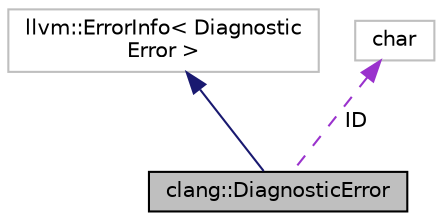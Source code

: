 digraph "clang::DiagnosticError"
{
 // LATEX_PDF_SIZE
  bgcolor="transparent";
  edge [fontname="Helvetica",fontsize="10",labelfontname="Helvetica",labelfontsize="10"];
  node [fontname="Helvetica",fontsize="10",shape=record];
  Node1 [label="clang::DiagnosticError",height=0.2,width=0.4,color="black", fillcolor="grey75", style="filled", fontcolor="black",tooltip="Carries a Clang diagnostic in an llvm::Error."];
  Node2 -> Node1 [dir="back",color="midnightblue",fontsize="10",style="solid",fontname="Helvetica"];
  Node2 [label="llvm::ErrorInfo\< Diagnostic\lError \>",height=0.2,width=0.4,color="grey75",tooltip=" "];
  Node3 -> Node1 [dir="back",color="darkorchid3",fontsize="10",style="dashed",label=" ID" ,fontname="Helvetica"];
  Node3 [label="char",height=0.2,width=0.4,color="grey75",tooltip=" "];
}
